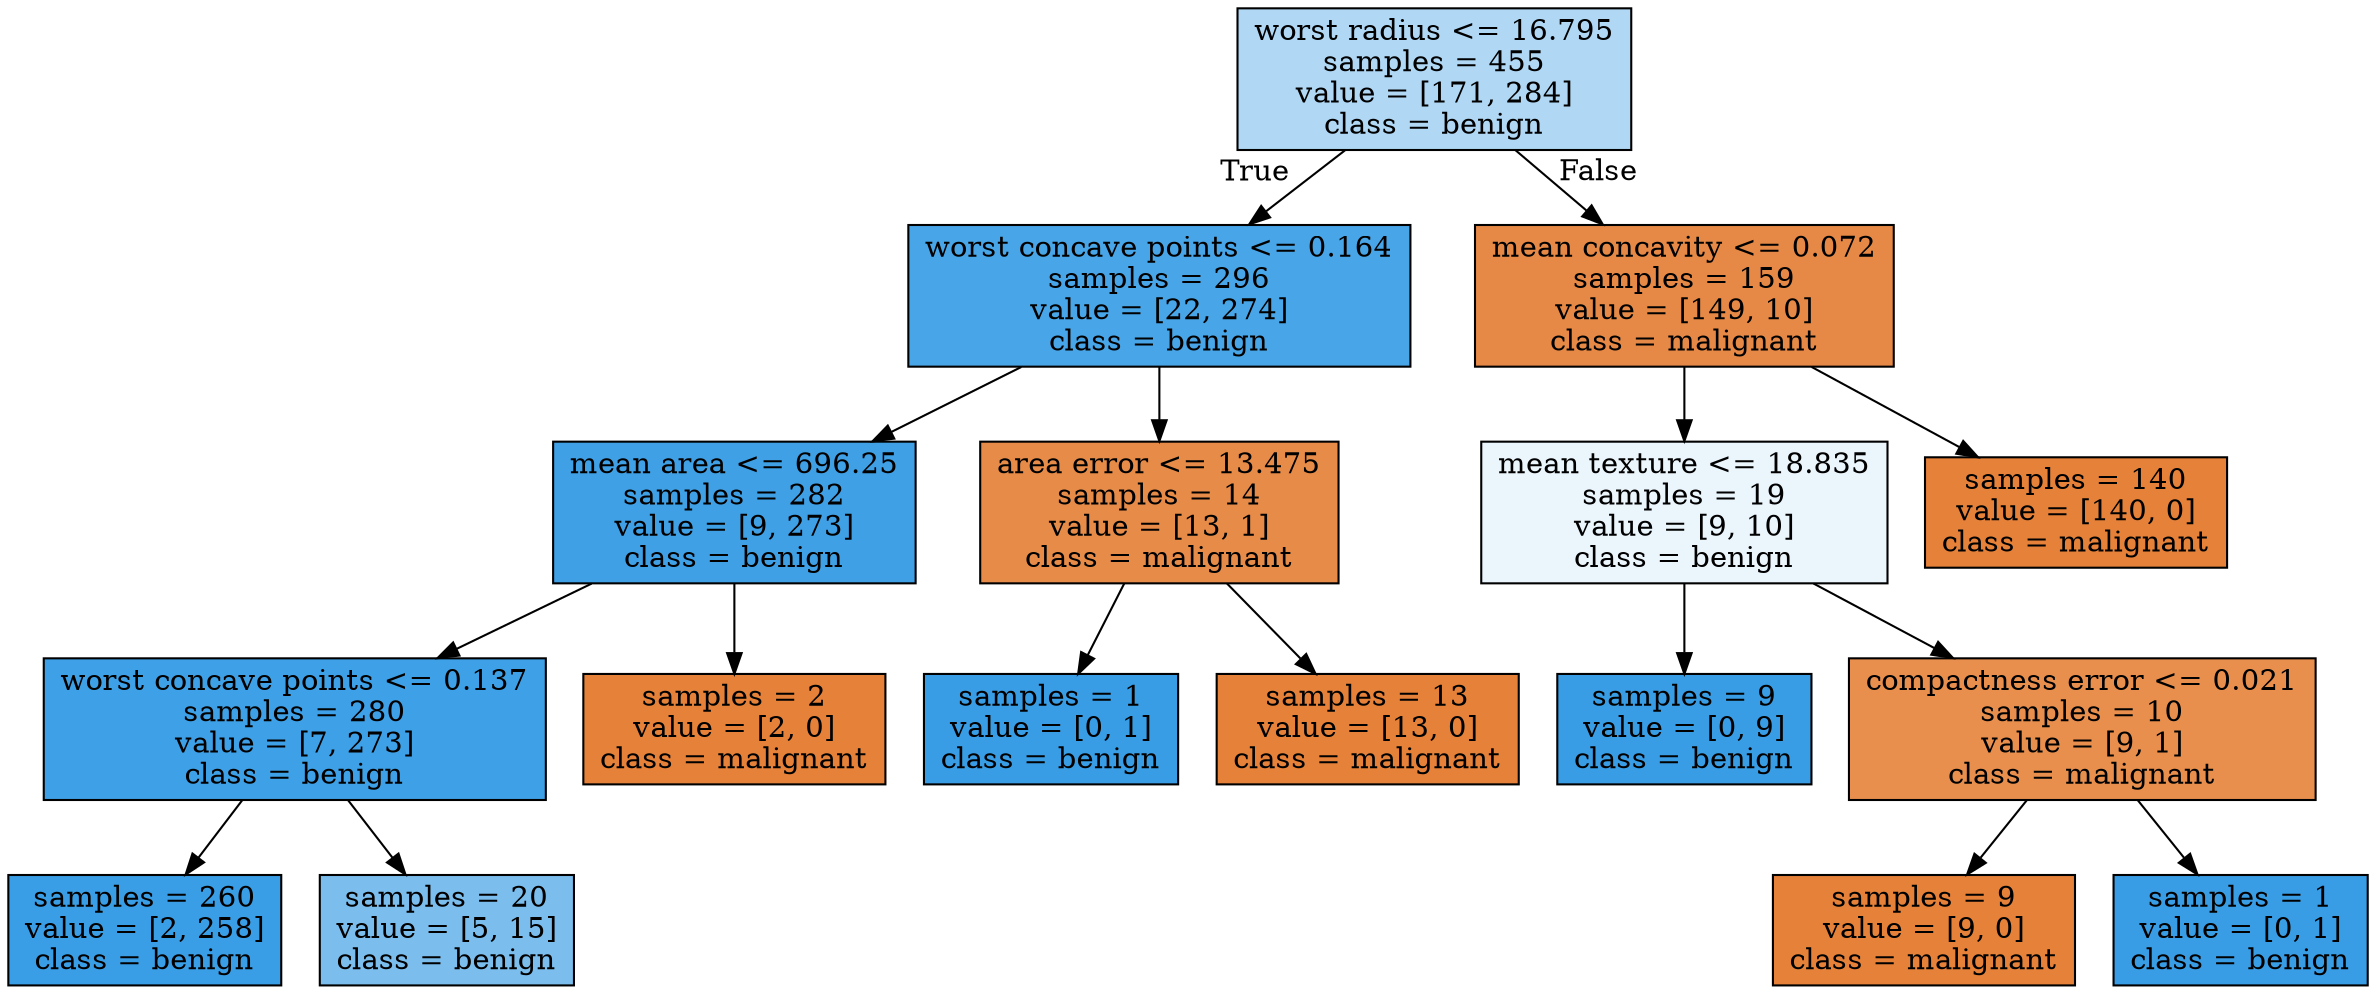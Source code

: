 digraph Tree {
node [shape=box, style="filled", color="black"] ;
0 [label="worst radius <= 16.795\nsamples = 455\nvalue = [171, 284]\nclass = benign", fillcolor="#399de565"] ;
1 [label="worst concave points <= 0.164\nsamples = 296\nvalue = [22, 274]\nclass = benign", fillcolor="#399de5eb"] ;
0 -> 1 [labeldistance=2.5, labelangle=45, headlabel="True"] ;
2 [label="mean area <= 696.25\nsamples = 282\nvalue = [9, 273]\nclass = benign", fillcolor="#399de5f7"] ;
1 -> 2 ;
3 [label="worst concave points <= 0.137\nsamples = 280\nvalue = [7, 273]\nclass = benign", fillcolor="#399de5f8"] ;
2 -> 3 ;
4 [label="samples = 260\nvalue = [2, 258]\nclass = benign", fillcolor="#399de5fd"] ;
3 -> 4 ;
5 [label="samples = 20\nvalue = [5, 15]\nclass = benign", fillcolor="#399de5aa"] ;
3 -> 5 ;
6 [label="samples = 2\nvalue = [2, 0]\nclass = malignant", fillcolor="#e58139ff"] ;
2 -> 6 ;
7 [label="area error <= 13.475\nsamples = 14\nvalue = [13, 1]\nclass = malignant", fillcolor="#e58139eb"] ;
1 -> 7 ;
8 [label="samples = 1\nvalue = [0, 1]\nclass = benign", fillcolor="#399de5ff"] ;
7 -> 8 ;
9 [label="samples = 13\nvalue = [13, 0]\nclass = malignant", fillcolor="#e58139ff"] ;
7 -> 9 ;
10 [label="mean concavity <= 0.072\nsamples = 159\nvalue = [149, 10]\nclass = malignant", fillcolor="#e58139ee"] ;
0 -> 10 [labeldistance=2.5, labelangle=-45, headlabel="False"] ;
11 [label="mean texture <= 18.835\nsamples = 19\nvalue = [9, 10]\nclass = benign", fillcolor="#399de519"] ;
10 -> 11 ;
12 [label="samples = 9\nvalue = [0, 9]\nclass = benign", fillcolor="#399de5ff"] ;
11 -> 12 ;
13 [label="compactness error <= 0.021\nsamples = 10\nvalue = [9, 1]\nclass = malignant", fillcolor="#e58139e3"] ;
11 -> 13 ;
14 [label="samples = 9\nvalue = [9, 0]\nclass = malignant", fillcolor="#e58139ff"] ;
13 -> 14 ;
15 [label="samples = 1\nvalue = [0, 1]\nclass = benign", fillcolor="#399de5ff"] ;
13 -> 15 ;
16 [label="samples = 140\nvalue = [140, 0]\nclass = malignant", fillcolor="#e58139ff"] ;
10 -> 16 ;
}